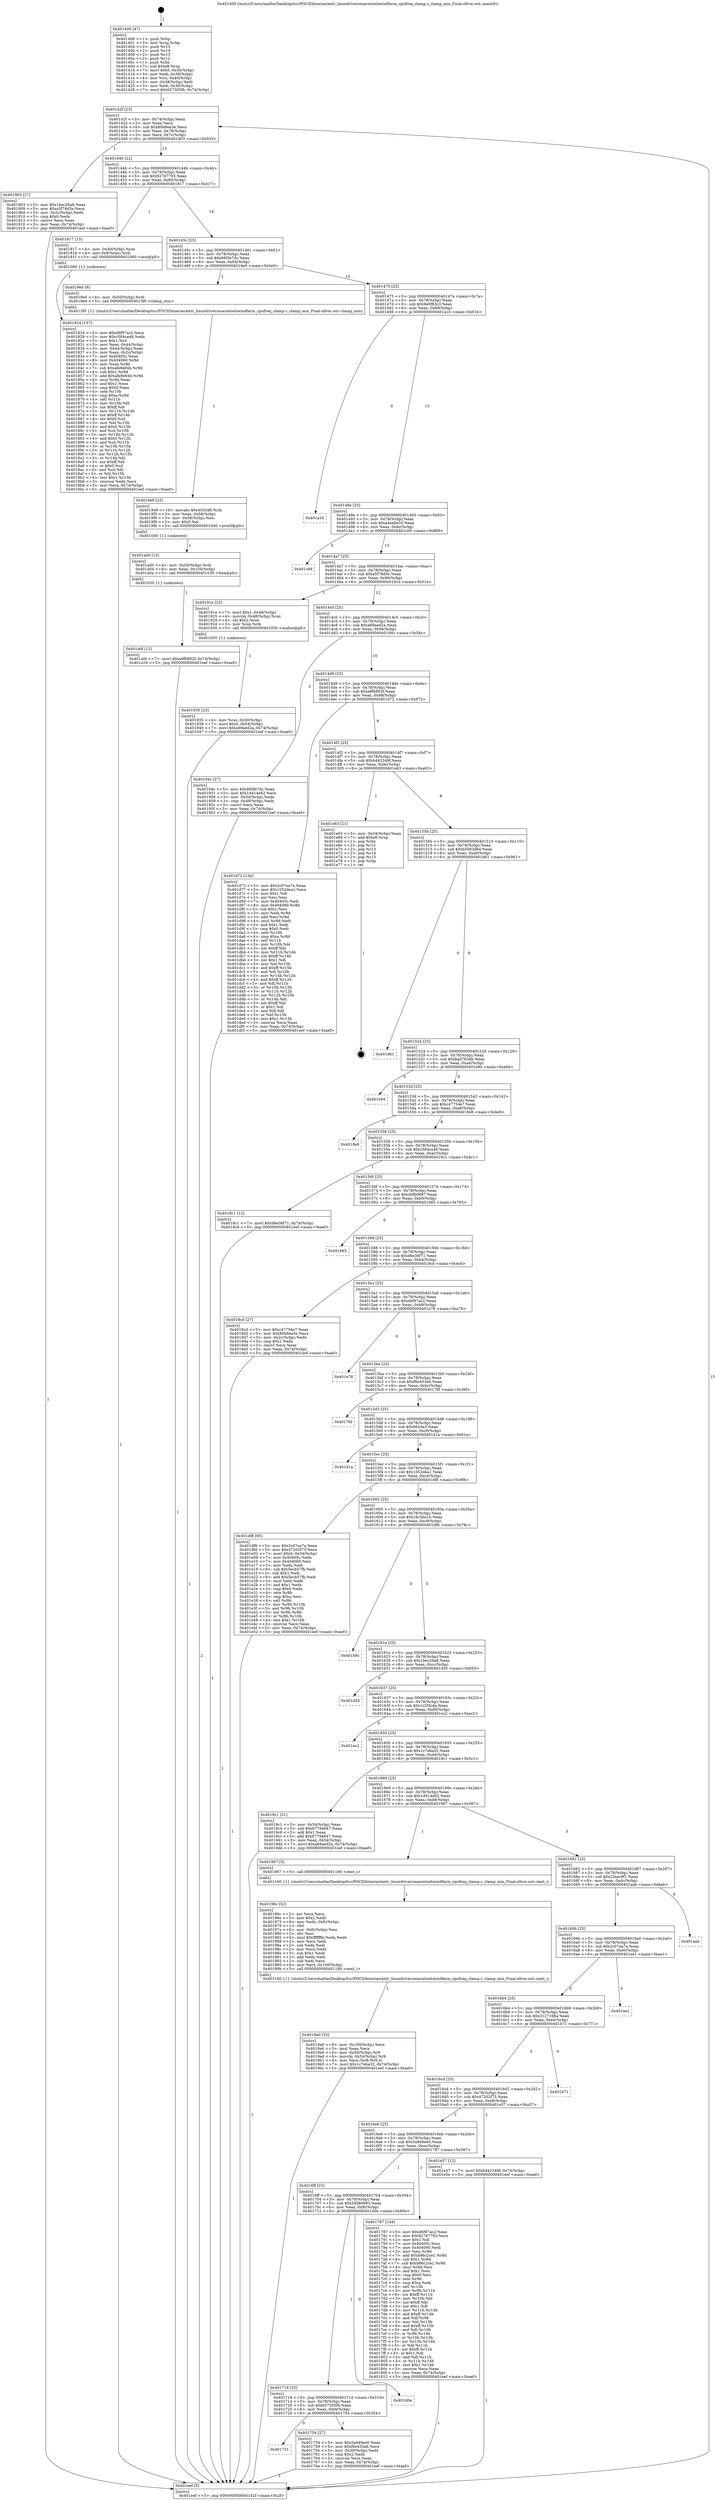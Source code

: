 digraph "0x401400" {
  label = "0x401400 (/mnt/c/Users/mathe/Desktop/tcc/POCII/binaries/extr_linuxdriversmacintoshwindfarm_cpufreq_clamp.c_clamp_min_Final-ollvm.out::main(0))"
  labelloc = "t"
  node[shape=record]

  Entry [label="",width=0.3,height=0.3,shape=circle,fillcolor=black,style=filled]
  "0x40142f" [label="{
     0x40142f [23]\l
     | [instrs]\l
     &nbsp;&nbsp;0x40142f \<+3\>: mov -0x74(%rbp),%eax\l
     &nbsp;&nbsp;0x401432 \<+2\>: mov %eax,%ecx\l
     &nbsp;&nbsp;0x401434 \<+6\>: sub $0x80b8ea3e,%ecx\l
     &nbsp;&nbsp;0x40143a \<+3\>: mov %eax,-0x78(%rbp)\l
     &nbsp;&nbsp;0x40143d \<+3\>: mov %ecx,-0x7c(%rbp)\l
     &nbsp;&nbsp;0x401440 \<+6\>: je 0000000000401903 \<main+0x503\>\l
  }"]
  "0x401903" [label="{
     0x401903 [27]\l
     | [instrs]\l
     &nbsp;&nbsp;0x401903 \<+5\>: mov $0x1bec26a8,%eax\l
     &nbsp;&nbsp;0x401908 \<+5\>: mov $0xa5f78d5e,%ecx\l
     &nbsp;&nbsp;0x40190d \<+3\>: mov -0x2c(%rbp),%edx\l
     &nbsp;&nbsp;0x401910 \<+3\>: cmp $0x0,%edx\l
     &nbsp;&nbsp;0x401913 \<+3\>: cmove %ecx,%eax\l
     &nbsp;&nbsp;0x401916 \<+3\>: mov %eax,-0x74(%rbp)\l
     &nbsp;&nbsp;0x401919 \<+5\>: jmp 0000000000401eef \<main+0xaef\>\l
  }"]
  "0x401446" [label="{
     0x401446 [22]\l
     | [instrs]\l
     &nbsp;&nbsp;0x401446 \<+5\>: jmp 000000000040144b \<main+0x4b\>\l
     &nbsp;&nbsp;0x40144b \<+3\>: mov -0x78(%rbp),%eax\l
     &nbsp;&nbsp;0x40144e \<+5\>: sub $0x92767793,%eax\l
     &nbsp;&nbsp;0x401453 \<+3\>: mov %eax,-0x80(%rbp)\l
     &nbsp;&nbsp;0x401456 \<+6\>: je 0000000000401817 \<main+0x417\>\l
  }"]
  Exit [label="",width=0.3,height=0.3,shape=circle,fillcolor=black,style=filled,peripheries=2]
  "0x401817" [label="{
     0x401817 [13]\l
     | [instrs]\l
     &nbsp;&nbsp;0x401817 \<+4\>: mov -0x40(%rbp),%rax\l
     &nbsp;&nbsp;0x40181b \<+4\>: mov 0x8(%rax),%rdi\l
     &nbsp;&nbsp;0x40181f \<+5\>: call 0000000000401060 \<atoi@plt\>\l
     | [calls]\l
     &nbsp;&nbsp;0x401060 \{1\} (unknown)\l
  }"]
  "0x40145c" [label="{
     0x40145c [25]\l
     | [instrs]\l
     &nbsp;&nbsp;0x40145c \<+5\>: jmp 0000000000401461 \<main+0x61\>\l
     &nbsp;&nbsp;0x401461 \<+3\>: mov -0x78(%rbp),%eax\l
     &nbsp;&nbsp;0x401464 \<+5\>: sub $0x985fe7dc,%eax\l
     &nbsp;&nbsp;0x401469 \<+6\>: mov %eax,-0x84(%rbp)\l
     &nbsp;&nbsp;0x40146f \<+6\>: je 00000000004019e0 \<main+0x5e0\>\l
  }"]
  "0x401a0f" [label="{
     0x401a0f [12]\l
     | [instrs]\l
     &nbsp;&nbsp;0x401a0f \<+7\>: movl $0xa9fb892f,-0x74(%rbp)\l
     &nbsp;&nbsp;0x401a16 \<+5\>: jmp 0000000000401eef \<main+0xaef\>\l
  }"]
  "0x4019e0" [label="{
     0x4019e0 [9]\l
     | [instrs]\l
     &nbsp;&nbsp;0x4019e0 \<+4\>: mov -0x50(%rbp),%rdi\l
     &nbsp;&nbsp;0x4019e4 \<+5\>: call 00000000004013f0 \<clamp_min\>\l
     | [calls]\l
     &nbsp;&nbsp;0x4013f0 \{1\} (/mnt/c/Users/mathe/Desktop/tcc/POCII/binaries/extr_linuxdriversmacintoshwindfarm_cpufreq_clamp.c_clamp_min_Final-ollvm.out::clamp_min)\l
  }"]
  "0x401475" [label="{
     0x401475 [25]\l
     | [instrs]\l
     &nbsp;&nbsp;0x401475 \<+5\>: jmp 000000000040147a \<main+0x7a\>\l
     &nbsp;&nbsp;0x40147a \<+3\>: mov -0x78(%rbp),%eax\l
     &nbsp;&nbsp;0x40147d \<+5\>: sub $0x9e0f83c3,%eax\l
     &nbsp;&nbsp;0x401482 \<+6\>: mov %eax,-0x88(%rbp)\l
     &nbsp;&nbsp;0x401488 \<+6\>: je 0000000000401a1b \<main+0x61b\>\l
  }"]
  "0x401a00" [label="{
     0x401a00 [15]\l
     | [instrs]\l
     &nbsp;&nbsp;0x401a00 \<+4\>: mov -0x50(%rbp),%rdi\l
     &nbsp;&nbsp;0x401a04 \<+6\>: mov %eax,-0x104(%rbp)\l
     &nbsp;&nbsp;0x401a0a \<+5\>: call 0000000000401030 \<free@plt\>\l
     | [calls]\l
     &nbsp;&nbsp;0x401030 \{1\} (unknown)\l
  }"]
  "0x401a1b" [label="{
     0x401a1b\l
  }", style=dashed]
  "0x40148e" [label="{
     0x40148e [25]\l
     | [instrs]\l
     &nbsp;&nbsp;0x40148e \<+5\>: jmp 0000000000401493 \<main+0x93\>\l
     &nbsp;&nbsp;0x401493 \<+3\>: mov -0x78(%rbp),%eax\l
     &nbsp;&nbsp;0x401496 \<+5\>: sub $0xa4eebe33,%eax\l
     &nbsp;&nbsp;0x40149b \<+6\>: mov %eax,-0x8c(%rbp)\l
     &nbsp;&nbsp;0x4014a1 \<+6\>: je 0000000000401c69 \<main+0x869\>\l
  }"]
  "0x4019e9" [label="{
     0x4019e9 [23]\l
     | [instrs]\l
     &nbsp;&nbsp;0x4019e9 \<+10\>: movabs $0x4020d6,%rdi\l
     &nbsp;&nbsp;0x4019f3 \<+3\>: mov %eax,-0x58(%rbp)\l
     &nbsp;&nbsp;0x4019f6 \<+3\>: mov -0x58(%rbp),%esi\l
     &nbsp;&nbsp;0x4019f9 \<+2\>: mov $0x0,%al\l
     &nbsp;&nbsp;0x4019fb \<+5\>: call 0000000000401040 \<printf@plt\>\l
     | [calls]\l
     &nbsp;&nbsp;0x401040 \{1\} (unknown)\l
  }"]
  "0x401c69" [label="{
     0x401c69\l
  }", style=dashed]
  "0x4014a7" [label="{
     0x4014a7 [25]\l
     | [instrs]\l
     &nbsp;&nbsp;0x4014a7 \<+5\>: jmp 00000000004014ac \<main+0xac\>\l
     &nbsp;&nbsp;0x4014ac \<+3\>: mov -0x78(%rbp),%eax\l
     &nbsp;&nbsp;0x4014af \<+5\>: sub $0xa5f78d5e,%eax\l
     &nbsp;&nbsp;0x4014b4 \<+6\>: mov %eax,-0x90(%rbp)\l
     &nbsp;&nbsp;0x4014ba \<+6\>: je 000000000040191e \<main+0x51e\>\l
  }"]
  "0x4019a0" [label="{
     0x4019a0 [33]\l
     | [instrs]\l
     &nbsp;&nbsp;0x4019a0 \<+6\>: mov -0x100(%rbp),%ecx\l
     &nbsp;&nbsp;0x4019a6 \<+3\>: imul %eax,%ecx\l
     &nbsp;&nbsp;0x4019a9 \<+4\>: mov -0x50(%rbp),%r8\l
     &nbsp;&nbsp;0x4019ad \<+4\>: movslq -0x54(%rbp),%r9\l
     &nbsp;&nbsp;0x4019b1 \<+4\>: mov %ecx,(%r8,%r9,4)\l
     &nbsp;&nbsp;0x4019b5 \<+7\>: movl $0x1c7eba32,-0x74(%rbp)\l
     &nbsp;&nbsp;0x4019bc \<+5\>: jmp 0000000000401eef \<main+0xaef\>\l
  }"]
  "0x40191e" [label="{
     0x40191e [23]\l
     | [instrs]\l
     &nbsp;&nbsp;0x40191e \<+7\>: movl $0x1,-0x48(%rbp)\l
     &nbsp;&nbsp;0x401925 \<+4\>: movslq -0x48(%rbp),%rax\l
     &nbsp;&nbsp;0x401929 \<+4\>: shl $0x2,%rax\l
     &nbsp;&nbsp;0x40192d \<+3\>: mov %rax,%rdi\l
     &nbsp;&nbsp;0x401930 \<+5\>: call 0000000000401050 \<malloc@plt\>\l
     | [calls]\l
     &nbsp;&nbsp;0x401050 \{1\} (unknown)\l
  }"]
  "0x4014c0" [label="{
     0x4014c0 [25]\l
     | [instrs]\l
     &nbsp;&nbsp;0x4014c0 \<+5\>: jmp 00000000004014c5 \<main+0xc5\>\l
     &nbsp;&nbsp;0x4014c5 \<+3\>: mov -0x78(%rbp),%eax\l
     &nbsp;&nbsp;0x4014c8 \<+5\>: sub $0xa69aed2a,%eax\l
     &nbsp;&nbsp;0x4014cd \<+6\>: mov %eax,-0x94(%rbp)\l
     &nbsp;&nbsp;0x4014d3 \<+6\>: je 000000000040194c \<main+0x54c\>\l
  }"]
  "0x40196c" [label="{
     0x40196c [52]\l
     | [instrs]\l
     &nbsp;&nbsp;0x40196c \<+2\>: xor %ecx,%ecx\l
     &nbsp;&nbsp;0x40196e \<+5\>: mov $0x2,%edx\l
     &nbsp;&nbsp;0x401973 \<+6\>: mov %edx,-0xfc(%rbp)\l
     &nbsp;&nbsp;0x401979 \<+1\>: cltd\l
     &nbsp;&nbsp;0x40197a \<+6\>: mov -0xfc(%rbp),%esi\l
     &nbsp;&nbsp;0x401980 \<+2\>: idiv %esi\l
     &nbsp;&nbsp;0x401982 \<+6\>: imul $0xfffffffe,%edx,%edx\l
     &nbsp;&nbsp;0x401988 \<+2\>: mov %ecx,%edi\l
     &nbsp;&nbsp;0x40198a \<+2\>: sub %edx,%edi\l
     &nbsp;&nbsp;0x40198c \<+2\>: mov %ecx,%edx\l
     &nbsp;&nbsp;0x40198e \<+3\>: sub $0x1,%edx\l
     &nbsp;&nbsp;0x401991 \<+2\>: add %edx,%edi\l
     &nbsp;&nbsp;0x401993 \<+2\>: sub %edi,%ecx\l
     &nbsp;&nbsp;0x401995 \<+6\>: mov %ecx,-0x100(%rbp)\l
     &nbsp;&nbsp;0x40199b \<+5\>: call 0000000000401160 \<next_i\>\l
     | [calls]\l
     &nbsp;&nbsp;0x401160 \{1\} (/mnt/c/Users/mathe/Desktop/tcc/POCII/binaries/extr_linuxdriversmacintoshwindfarm_cpufreq_clamp.c_clamp_min_Final-ollvm.out::next_i)\l
  }"]
  "0x40194c" [label="{
     0x40194c [27]\l
     | [instrs]\l
     &nbsp;&nbsp;0x40194c \<+5\>: mov $0x985fe7dc,%eax\l
     &nbsp;&nbsp;0x401951 \<+5\>: mov $0x1d414e62,%ecx\l
     &nbsp;&nbsp;0x401956 \<+3\>: mov -0x54(%rbp),%edx\l
     &nbsp;&nbsp;0x401959 \<+3\>: cmp -0x48(%rbp),%edx\l
     &nbsp;&nbsp;0x40195c \<+3\>: cmovl %ecx,%eax\l
     &nbsp;&nbsp;0x40195f \<+3\>: mov %eax,-0x74(%rbp)\l
     &nbsp;&nbsp;0x401962 \<+5\>: jmp 0000000000401eef \<main+0xaef\>\l
  }"]
  "0x4014d9" [label="{
     0x4014d9 [25]\l
     | [instrs]\l
     &nbsp;&nbsp;0x4014d9 \<+5\>: jmp 00000000004014de \<main+0xde\>\l
     &nbsp;&nbsp;0x4014de \<+3\>: mov -0x78(%rbp),%eax\l
     &nbsp;&nbsp;0x4014e1 \<+5\>: sub $0xa9fb892f,%eax\l
     &nbsp;&nbsp;0x4014e6 \<+6\>: mov %eax,-0x98(%rbp)\l
     &nbsp;&nbsp;0x4014ec \<+6\>: je 0000000000401d72 \<main+0x972\>\l
  }"]
  "0x401935" [label="{
     0x401935 [23]\l
     | [instrs]\l
     &nbsp;&nbsp;0x401935 \<+4\>: mov %rax,-0x50(%rbp)\l
     &nbsp;&nbsp;0x401939 \<+7\>: movl $0x0,-0x54(%rbp)\l
     &nbsp;&nbsp;0x401940 \<+7\>: movl $0xa69aed2a,-0x74(%rbp)\l
     &nbsp;&nbsp;0x401947 \<+5\>: jmp 0000000000401eef \<main+0xaef\>\l
  }"]
  "0x401d72" [label="{
     0x401d72 [134]\l
     | [instrs]\l
     &nbsp;&nbsp;0x401d72 \<+5\>: mov $0x2c07ea7e,%eax\l
     &nbsp;&nbsp;0x401d77 \<+5\>: mov $0x1052dea1,%ecx\l
     &nbsp;&nbsp;0x401d7c \<+2\>: mov $0x1,%dl\l
     &nbsp;&nbsp;0x401d7e \<+2\>: xor %esi,%esi\l
     &nbsp;&nbsp;0x401d80 \<+7\>: mov 0x40405c,%edi\l
     &nbsp;&nbsp;0x401d87 \<+8\>: mov 0x404060,%r8d\l
     &nbsp;&nbsp;0x401d8f \<+3\>: sub $0x1,%esi\l
     &nbsp;&nbsp;0x401d92 \<+3\>: mov %edi,%r9d\l
     &nbsp;&nbsp;0x401d95 \<+3\>: add %esi,%r9d\l
     &nbsp;&nbsp;0x401d98 \<+4\>: imul %r9d,%edi\l
     &nbsp;&nbsp;0x401d9c \<+3\>: and $0x1,%edi\l
     &nbsp;&nbsp;0x401d9f \<+3\>: cmp $0x0,%edi\l
     &nbsp;&nbsp;0x401da2 \<+4\>: sete %r10b\l
     &nbsp;&nbsp;0x401da6 \<+4\>: cmp $0xa,%r8d\l
     &nbsp;&nbsp;0x401daa \<+4\>: setl %r11b\l
     &nbsp;&nbsp;0x401dae \<+3\>: mov %r10b,%bl\l
     &nbsp;&nbsp;0x401db1 \<+3\>: xor $0xff,%bl\l
     &nbsp;&nbsp;0x401db4 \<+3\>: mov %r11b,%r14b\l
     &nbsp;&nbsp;0x401db7 \<+4\>: xor $0xff,%r14b\l
     &nbsp;&nbsp;0x401dbb \<+3\>: xor $0x1,%dl\l
     &nbsp;&nbsp;0x401dbe \<+3\>: mov %bl,%r15b\l
     &nbsp;&nbsp;0x401dc1 \<+4\>: and $0xff,%r15b\l
     &nbsp;&nbsp;0x401dc5 \<+3\>: and %dl,%r10b\l
     &nbsp;&nbsp;0x401dc8 \<+3\>: mov %r14b,%r12b\l
     &nbsp;&nbsp;0x401dcb \<+4\>: and $0xff,%r12b\l
     &nbsp;&nbsp;0x401dcf \<+3\>: and %dl,%r11b\l
     &nbsp;&nbsp;0x401dd2 \<+3\>: or %r10b,%r15b\l
     &nbsp;&nbsp;0x401dd5 \<+3\>: or %r11b,%r12b\l
     &nbsp;&nbsp;0x401dd8 \<+3\>: xor %r12b,%r15b\l
     &nbsp;&nbsp;0x401ddb \<+3\>: or %r14b,%bl\l
     &nbsp;&nbsp;0x401dde \<+3\>: xor $0xff,%bl\l
     &nbsp;&nbsp;0x401de1 \<+3\>: or $0x1,%dl\l
     &nbsp;&nbsp;0x401de4 \<+2\>: and %dl,%bl\l
     &nbsp;&nbsp;0x401de6 \<+3\>: or %bl,%r15b\l
     &nbsp;&nbsp;0x401de9 \<+4\>: test $0x1,%r15b\l
     &nbsp;&nbsp;0x401ded \<+3\>: cmovne %ecx,%eax\l
     &nbsp;&nbsp;0x401df0 \<+3\>: mov %eax,-0x74(%rbp)\l
     &nbsp;&nbsp;0x401df3 \<+5\>: jmp 0000000000401eef \<main+0xaef\>\l
  }"]
  "0x4014f2" [label="{
     0x4014f2 [25]\l
     | [instrs]\l
     &nbsp;&nbsp;0x4014f2 \<+5\>: jmp 00000000004014f7 \<main+0xf7\>\l
     &nbsp;&nbsp;0x4014f7 \<+3\>: mov -0x78(%rbp),%eax\l
     &nbsp;&nbsp;0x4014fa \<+5\>: sub $0xb442349f,%eax\l
     &nbsp;&nbsp;0x4014ff \<+6\>: mov %eax,-0x9c(%rbp)\l
     &nbsp;&nbsp;0x401505 \<+6\>: je 0000000000401e63 \<main+0xa63\>\l
  }"]
  "0x401824" [label="{
     0x401824 [157]\l
     | [instrs]\l
     &nbsp;&nbsp;0x401824 \<+5\>: mov $0xd6f97ac2,%ecx\l
     &nbsp;&nbsp;0x401829 \<+5\>: mov $0xc584ca46,%edx\l
     &nbsp;&nbsp;0x40182e \<+3\>: mov $0x1,%sil\l
     &nbsp;&nbsp;0x401831 \<+3\>: mov %eax,-0x44(%rbp)\l
     &nbsp;&nbsp;0x401834 \<+3\>: mov -0x44(%rbp),%eax\l
     &nbsp;&nbsp;0x401837 \<+3\>: mov %eax,-0x2c(%rbp)\l
     &nbsp;&nbsp;0x40183a \<+7\>: mov 0x40405c,%eax\l
     &nbsp;&nbsp;0x401841 \<+8\>: mov 0x404060,%r8d\l
     &nbsp;&nbsp;0x401849 \<+3\>: mov %eax,%r9d\l
     &nbsp;&nbsp;0x40184c \<+7\>: sub $0xafe9e64b,%r9d\l
     &nbsp;&nbsp;0x401853 \<+4\>: sub $0x1,%r9d\l
     &nbsp;&nbsp;0x401857 \<+7\>: add $0xafe9e64b,%r9d\l
     &nbsp;&nbsp;0x40185e \<+4\>: imul %r9d,%eax\l
     &nbsp;&nbsp;0x401862 \<+3\>: and $0x1,%eax\l
     &nbsp;&nbsp;0x401865 \<+3\>: cmp $0x0,%eax\l
     &nbsp;&nbsp;0x401868 \<+4\>: sete %r10b\l
     &nbsp;&nbsp;0x40186c \<+4\>: cmp $0xa,%r8d\l
     &nbsp;&nbsp;0x401870 \<+4\>: setl %r11b\l
     &nbsp;&nbsp;0x401874 \<+3\>: mov %r10b,%bl\l
     &nbsp;&nbsp;0x401877 \<+3\>: xor $0xff,%bl\l
     &nbsp;&nbsp;0x40187a \<+3\>: mov %r11b,%r14b\l
     &nbsp;&nbsp;0x40187d \<+4\>: xor $0xff,%r14b\l
     &nbsp;&nbsp;0x401881 \<+4\>: xor $0x0,%sil\l
     &nbsp;&nbsp;0x401885 \<+3\>: mov %bl,%r15b\l
     &nbsp;&nbsp;0x401888 \<+4\>: and $0x0,%r15b\l
     &nbsp;&nbsp;0x40188c \<+3\>: and %sil,%r10b\l
     &nbsp;&nbsp;0x40188f \<+3\>: mov %r14b,%r12b\l
     &nbsp;&nbsp;0x401892 \<+4\>: and $0x0,%r12b\l
     &nbsp;&nbsp;0x401896 \<+3\>: and %sil,%r11b\l
     &nbsp;&nbsp;0x401899 \<+3\>: or %r10b,%r15b\l
     &nbsp;&nbsp;0x40189c \<+3\>: or %r11b,%r12b\l
     &nbsp;&nbsp;0x40189f \<+3\>: xor %r12b,%r15b\l
     &nbsp;&nbsp;0x4018a2 \<+3\>: or %r14b,%bl\l
     &nbsp;&nbsp;0x4018a5 \<+3\>: xor $0xff,%bl\l
     &nbsp;&nbsp;0x4018a8 \<+4\>: or $0x0,%sil\l
     &nbsp;&nbsp;0x4018ac \<+3\>: and %sil,%bl\l
     &nbsp;&nbsp;0x4018af \<+3\>: or %bl,%r15b\l
     &nbsp;&nbsp;0x4018b2 \<+4\>: test $0x1,%r15b\l
     &nbsp;&nbsp;0x4018b6 \<+3\>: cmovne %edx,%ecx\l
     &nbsp;&nbsp;0x4018b9 \<+3\>: mov %ecx,-0x74(%rbp)\l
     &nbsp;&nbsp;0x4018bc \<+5\>: jmp 0000000000401eef \<main+0xaef\>\l
  }"]
  "0x401e63" [label="{
     0x401e63 [21]\l
     | [instrs]\l
     &nbsp;&nbsp;0x401e63 \<+3\>: mov -0x34(%rbp),%eax\l
     &nbsp;&nbsp;0x401e66 \<+7\>: add $0xe8,%rsp\l
     &nbsp;&nbsp;0x401e6d \<+1\>: pop %rbx\l
     &nbsp;&nbsp;0x401e6e \<+2\>: pop %r12\l
     &nbsp;&nbsp;0x401e70 \<+2\>: pop %r13\l
     &nbsp;&nbsp;0x401e72 \<+2\>: pop %r14\l
     &nbsp;&nbsp;0x401e74 \<+2\>: pop %r15\l
     &nbsp;&nbsp;0x401e76 \<+1\>: pop %rbp\l
     &nbsp;&nbsp;0x401e77 \<+1\>: ret\l
  }"]
  "0x40150b" [label="{
     0x40150b [25]\l
     | [instrs]\l
     &nbsp;&nbsp;0x40150b \<+5\>: jmp 0000000000401510 \<main+0x110\>\l
     &nbsp;&nbsp;0x401510 \<+3\>: mov -0x78(%rbp),%eax\l
     &nbsp;&nbsp;0x401513 \<+5\>: sub $0xb5083d84,%eax\l
     &nbsp;&nbsp;0x401518 \<+6\>: mov %eax,-0xa0(%rbp)\l
     &nbsp;&nbsp;0x40151e \<+6\>: je 0000000000401d61 \<main+0x961\>\l
  }"]
  "0x401400" [label="{
     0x401400 [47]\l
     | [instrs]\l
     &nbsp;&nbsp;0x401400 \<+1\>: push %rbp\l
     &nbsp;&nbsp;0x401401 \<+3\>: mov %rsp,%rbp\l
     &nbsp;&nbsp;0x401404 \<+2\>: push %r15\l
     &nbsp;&nbsp;0x401406 \<+2\>: push %r14\l
     &nbsp;&nbsp;0x401408 \<+2\>: push %r13\l
     &nbsp;&nbsp;0x40140a \<+2\>: push %r12\l
     &nbsp;&nbsp;0x40140c \<+1\>: push %rbx\l
     &nbsp;&nbsp;0x40140d \<+7\>: sub $0xe8,%rsp\l
     &nbsp;&nbsp;0x401414 \<+7\>: movl $0x0,-0x34(%rbp)\l
     &nbsp;&nbsp;0x40141b \<+3\>: mov %edi,-0x38(%rbp)\l
     &nbsp;&nbsp;0x40141e \<+4\>: mov %rsi,-0x40(%rbp)\l
     &nbsp;&nbsp;0x401422 \<+3\>: mov -0x38(%rbp),%edi\l
     &nbsp;&nbsp;0x401425 \<+3\>: mov %edi,-0x30(%rbp)\l
     &nbsp;&nbsp;0x401428 \<+7\>: movl $0x657305fb,-0x74(%rbp)\l
  }"]
  "0x401d61" [label="{
     0x401d61\l
  }", style=dashed]
  "0x401524" [label="{
     0x401524 [25]\l
     | [instrs]\l
     &nbsp;&nbsp;0x401524 \<+5\>: jmp 0000000000401529 \<main+0x129\>\l
     &nbsp;&nbsp;0x401529 \<+3\>: mov -0x78(%rbp),%eax\l
     &nbsp;&nbsp;0x40152c \<+5\>: sub $0xbad763db,%eax\l
     &nbsp;&nbsp;0x401531 \<+6\>: mov %eax,-0xa4(%rbp)\l
     &nbsp;&nbsp;0x401537 \<+6\>: je 0000000000401e94 \<main+0xa94\>\l
  }"]
  "0x401eef" [label="{
     0x401eef [5]\l
     | [instrs]\l
     &nbsp;&nbsp;0x401eef \<+5\>: jmp 000000000040142f \<main+0x2f\>\l
  }"]
  "0x401e94" [label="{
     0x401e94\l
  }", style=dashed]
  "0x40153d" [label="{
     0x40153d [25]\l
     | [instrs]\l
     &nbsp;&nbsp;0x40153d \<+5\>: jmp 0000000000401542 \<main+0x142\>\l
     &nbsp;&nbsp;0x401542 \<+3\>: mov -0x78(%rbp),%eax\l
     &nbsp;&nbsp;0x401545 \<+5\>: sub $0xc47754e7,%eax\l
     &nbsp;&nbsp;0x40154a \<+6\>: mov %eax,-0xa8(%rbp)\l
     &nbsp;&nbsp;0x401550 \<+6\>: je 00000000004018e8 \<main+0x4e8\>\l
  }"]
  "0x401731" [label="{
     0x401731\l
  }", style=dashed]
  "0x4018e8" [label="{
     0x4018e8\l
  }", style=dashed]
  "0x401556" [label="{
     0x401556 [25]\l
     | [instrs]\l
     &nbsp;&nbsp;0x401556 \<+5\>: jmp 000000000040155b \<main+0x15b\>\l
     &nbsp;&nbsp;0x40155b \<+3\>: mov -0x78(%rbp),%eax\l
     &nbsp;&nbsp;0x40155e \<+5\>: sub $0xc584ca46,%eax\l
     &nbsp;&nbsp;0x401563 \<+6\>: mov %eax,-0xac(%rbp)\l
     &nbsp;&nbsp;0x401569 \<+6\>: je 00000000004018c1 \<main+0x4c1\>\l
  }"]
  "0x401754" [label="{
     0x401754 [27]\l
     | [instrs]\l
     &nbsp;&nbsp;0x401754 \<+5\>: mov $0x5a849ee0,%eax\l
     &nbsp;&nbsp;0x401759 \<+5\>: mov $0xf6e453a6,%ecx\l
     &nbsp;&nbsp;0x40175e \<+3\>: mov -0x30(%rbp),%edx\l
     &nbsp;&nbsp;0x401761 \<+3\>: cmp $0x2,%edx\l
     &nbsp;&nbsp;0x401764 \<+3\>: cmovne %ecx,%eax\l
     &nbsp;&nbsp;0x401767 \<+3\>: mov %eax,-0x74(%rbp)\l
     &nbsp;&nbsp;0x40176a \<+5\>: jmp 0000000000401eef \<main+0xaef\>\l
  }"]
  "0x4018c1" [label="{
     0x4018c1 [12]\l
     | [instrs]\l
     &nbsp;&nbsp;0x4018c1 \<+7\>: movl $0xd6e36f71,-0x74(%rbp)\l
     &nbsp;&nbsp;0x4018c8 \<+5\>: jmp 0000000000401eef \<main+0xaef\>\l
  }"]
  "0x40156f" [label="{
     0x40156f [25]\l
     | [instrs]\l
     &nbsp;&nbsp;0x40156f \<+5\>: jmp 0000000000401574 \<main+0x174\>\l
     &nbsp;&nbsp;0x401574 \<+3\>: mov -0x78(%rbp),%eax\l
     &nbsp;&nbsp;0x401577 \<+5\>: sub $0xd0fb0687,%eax\l
     &nbsp;&nbsp;0x40157c \<+6\>: mov %eax,-0xb0(%rbp)\l
     &nbsp;&nbsp;0x401582 \<+6\>: je 0000000000401b65 \<main+0x765\>\l
  }"]
  "0x401718" [label="{
     0x401718 [25]\l
     | [instrs]\l
     &nbsp;&nbsp;0x401718 \<+5\>: jmp 000000000040171d \<main+0x31d\>\l
     &nbsp;&nbsp;0x40171d \<+3\>: mov -0x78(%rbp),%eax\l
     &nbsp;&nbsp;0x401720 \<+5\>: sub $0x657305fb,%eax\l
     &nbsp;&nbsp;0x401725 \<+6\>: mov %eax,-0xf4(%rbp)\l
     &nbsp;&nbsp;0x40172b \<+6\>: je 0000000000401754 \<main+0x354\>\l
  }"]
  "0x401b65" [label="{
     0x401b65\l
  }", style=dashed]
  "0x401588" [label="{
     0x401588 [25]\l
     | [instrs]\l
     &nbsp;&nbsp;0x401588 \<+5\>: jmp 000000000040158d \<main+0x18d\>\l
     &nbsp;&nbsp;0x40158d \<+3\>: mov -0x78(%rbp),%eax\l
     &nbsp;&nbsp;0x401590 \<+5\>: sub $0xd6e36f71,%eax\l
     &nbsp;&nbsp;0x401595 \<+6\>: mov %eax,-0xb4(%rbp)\l
     &nbsp;&nbsp;0x40159b \<+6\>: je 00000000004018cd \<main+0x4cd\>\l
  }"]
  "0x401d0e" [label="{
     0x401d0e\l
  }", style=dashed]
  "0x4018cd" [label="{
     0x4018cd [27]\l
     | [instrs]\l
     &nbsp;&nbsp;0x4018cd \<+5\>: mov $0xc47754e7,%eax\l
     &nbsp;&nbsp;0x4018d2 \<+5\>: mov $0x80b8ea3e,%ecx\l
     &nbsp;&nbsp;0x4018d7 \<+3\>: mov -0x2c(%rbp),%edx\l
     &nbsp;&nbsp;0x4018da \<+3\>: cmp $0x1,%edx\l
     &nbsp;&nbsp;0x4018dd \<+3\>: cmovl %ecx,%eax\l
     &nbsp;&nbsp;0x4018e0 \<+3\>: mov %eax,-0x74(%rbp)\l
     &nbsp;&nbsp;0x4018e3 \<+5\>: jmp 0000000000401eef \<main+0xaef\>\l
  }"]
  "0x4015a1" [label="{
     0x4015a1 [25]\l
     | [instrs]\l
     &nbsp;&nbsp;0x4015a1 \<+5\>: jmp 00000000004015a6 \<main+0x1a6\>\l
     &nbsp;&nbsp;0x4015a6 \<+3\>: mov -0x78(%rbp),%eax\l
     &nbsp;&nbsp;0x4015a9 \<+5\>: sub $0xd6f97ac2,%eax\l
     &nbsp;&nbsp;0x4015ae \<+6\>: mov %eax,-0xb8(%rbp)\l
     &nbsp;&nbsp;0x4015b4 \<+6\>: je 0000000000401e78 \<main+0xa78\>\l
  }"]
  "0x4016ff" [label="{
     0x4016ff [25]\l
     | [instrs]\l
     &nbsp;&nbsp;0x4016ff \<+5\>: jmp 0000000000401704 \<main+0x304\>\l
     &nbsp;&nbsp;0x401704 \<+3\>: mov -0x78(%rbp),%eax\l
     &nbsp;&nbsp;0x401707 \<+5\>: sub $0x5d080683,%eax\l
     &nbsp;&nbsp;0x40170c \<+6\>: mov %eax,-0xf0(%rbp)\l
     &nbsp;&nbsp;0x401712 \<+6\>: je 0000000000401d0e \<main+0x90e\>\l
  }"]
  "0x401e78" [label="{
     0x401e78\l
  }", style=dashed]
  "0x4015ba" [label="{
     0x4015ba [25]\l
     | [instrs]\l
     &nbsp;&nbsp;0x4015ba \<+5\>: jmp 00000000004015bf \<main+0x1bf\>\l
     &nbsp;&nbsp;0x4015bf \<+3\>: mov -0x78(%rbp),%eax\l
     &nbsp;&nbsp;0x4015c2 \<+5\>: sub $0xf6e453a6,%eax\l
     &nbsp;&nbsp;0x4015c7 \<+6\>: mov %eax,-0xbc(%rbp)\l
     &nbsp;&nbsp;0x4015cd \<+6\>: je 000000000040176f \<main+0x36f\>\l
  }"]
  "0x401787" [label="{
     0x401787 [144]\l
     | [instrs]\l
     &nbsp;&nbsp;0x401787 \<+5\>: mov $0xd6f97ac2,%eax\l
     &nbsp;&nbsp;0x40178c \<+5\>: mov $0x92767793,%ecx\l
     &nbsp;&nbsp;0x401791 \<+2\>: mov $0x1,%dl\l
     &nbsp;&nbsp;0x401793 \<+7\>: mov 0x40405c,%esi\l
     &nbsp;&nbsp;0x40179a \<+7\>: mov 0x404060,%edi\l
     &nbsp;&nbsp;0x4017a1 \<+3\>: mov %esi,%r8d\l
     &nbsp;&nbsp;0x4017a4 \<+7\>: add $0xb86c2ce1,%r8d\l
     &nbsp;&nbsp;0x4017ab \<+4\>: sub $0x1,%r8d\l
     &nbsp;&nbsp;0x4017af \<+7\>: sub $0xb86c2ce1,%r8d\l
     &nbsp;&nbsp;0x4017b6 \<+4\>: imul %r8d,%esi\l
     &nbsp;&nbsp;0x4017ba \<+3\>: and $0x1,%esi\l
     &nbsp;&nbsp;0x4017bd \<+3\>: cmp $0x0,%esi\l
     &nbsp;&nbsp;0x4017c0 \<+4\>: sete %r9b\l
     &nbsp;&nbsp;0x4017c4 \<+3\>: cmp $0xa,%edi\l
     &nbsp;&nbsp;0x4017c7 \<+4\>: setl %r10b\l
     &nbsp;&nbsp;0x4017cb \<+3\>: mov %r9b,%r11b\l
     &nbsp;&nbsp;0x4017ce \<+4\>: xor $0xff,%r11b\l
     &nbsp;&nbsp;0x4017d2 \<+3\>: mov %r10b,%bl\l
     &nbsp;&nbsp;0x4017d5 \<+3\>: xor $0xff,%bl\l
     &nbsp;&nbsp;0x4017d8 \<+3\>: xor $0x1,%dl\l
     &nbsp;&nbsp;0x4017db \<+3\>: mov %r11b,%r14b\l
     &nbsp;&nbsp;0x4017de \<+4\>: and $0xff,%r14b\l
     &nbsp;&nbsp;0x4017e2 \<+3\>: and %dl,%r9b\l
     &nbsp;&nbsp;0x4017e5 \<+3\>: mov %bl,%r15b\l
     &nbsp;&nbsp;0x4017e8 \<+4\>: and $0xff,%r15b\l
     &nbsp;&nbsp;0x4017ec \<+3\>: and %dl,%r10b\l
     &nbsp;&nbsp;0x4017ef \<+3\>: or %r9b,%r14b\l
     &nbsp;&nbsp;0x4017f2 \<+3\>: or %r10b,%r15b\l
     &nbsp;&nbsp;0x4017f5 \<+3\>: xor %r15b,%r14b\l
     &nbsp;&nbsp;0x4017f8 \<+3\>: or %bl,%r11b\l
     &nbsp;&nbsp;0x4017fb \<+4\>: xor $0xff,%r11b\l
     &nbsp;&nbsp;0x4017ff \<+3\>: or $0x1,%dl\l
     &nbsp;&nbsp;0x401802 \<+3\>: and %dl,%r11b\l
     &nbsp;&nbsp;0x401805 \<+3\>: or %r11b,%r14b\l
     &nbsp;&nbsp;0x401808 \<+4\>: test $0x1,%r14b\l
     &nbsp;&nbsp;0x40180c \<+3\>: cmovne %ecx,%eax\l
     &nbsp;&nbsp;0x40180f \<+3\>: mov %eax,-0x74(%rbp)\l
     &nbsp;&nbsp;0x401812 \<+5\>: jmp 0000000000401eef \<main+0xaef\>\l
  }"]
  "0x40176f" [label="{
     0x40176f\l
  }", style=dashed]
  "0x4015d3" [label="{
     0x4015d3 [25]\l
     | [instrs]\l
     &nbsp;&nbsp;0x4015d3 \<+5\>: jmp 00000000004015d8 \<main+0x1d8\>\l
     &nbsp;&nbsp;0x4015d8 \<+3\>: mov -0x78(%rbp),%eax\l
     &nbsp;&nbsp;0x4015db \<+5\>: sub $0x992da3,%eax\l
     &nbsp;&nbsp;0x4015e0 \<+6\>: mov %eax,-0xc0(%rbp)\l
     &nbsp;&nbsp;0x4015e6 \<+6\>: je 0000000000401d1a \<main+0x91a\>\l
  }"]
  "0x4016e6" [label="{
     0x4016e6 [25]\l
     | [instrs]\l
     &nbsp;&nbsp;0x4016e6 \<+5\>: jmp 00000000004016eb \<main+0x2eb\>\l
     &nbsp;&nbsp;0x4016eb \<+3\>: mov -0x78(%rbp),%eax\l
     &nbsp;&nbsp;0x4016ee \<+5\>: sub $0x5a849ee0,%eax\l
     &nbsp;&nbsp;0x4016f3 \<+6\>: mov %eax,-0xec(%rbp)\l
     &nbsp;&nbsp;0x4016f9 \<+6\>: je 0000000000401787 \<main+0x387\>\l
  }"]
  "0x401d1a" [label="{
     0x401d1a\l
  }", style=dashed]
  "0x4015ec" [label="{
     0x4015ec [25]\l
     | [instrs]\l
     &nbsp;&nbsp;0x4015ec \<+5\>: jmp 00000000004015f1 \<main+0x1f1\>\l
     &nbsp;&nbsp;0x4015f1 \<+3\>: mov -0x78(%rbp),%eax\l
     &nbsp;&nbsp;0x4015f4 \<+5\>: sub $0x1052dea1,%eax\l
     &nbsp;&nbsp;0x4015f9 \<+6\>: mov %eax,-0xc4(%rbp)\l
     &nbsp;&nbsp;0x4015ff \<+6\>: je 0000000000401df8 \<main+0x9f8\>\l
  }"]
  "0x401e57" [label="{
     0x401e57 [12]\l
     | [instrs]\l
     &nbsp;&nbsp;0x401e57 \<+7\>: movl $0xb442349f,-0x74(%rbp)\l
     &nbsp;&nbsp;0x401e5e \<+5\>: jmp 0000000000401eef \<main+0xaef\>\l
  }"]
  "0x401df8" [label="{
     0x401df8 [95]\l
     | [instrs]\l
     &nbsp;&nbsp;0x401df8 \<+5\>: mov $0x2c07ea7e,%eax\l
     &nbsp;&nbsp;0x401dfd \<+5\>: mov $0x47202f73,%ecx\l
     &nbsp;&nbsp;0x401e02 \<+7\>: movl $0x0,-0x34(%rbp)\l
     &nbsp;&nbsp;0x401e09 \<+7\>: mov 0x40405c,%edx\l
     &nbsp;&nbsp;0x401e10 \<+7\>: mov 0x404060,%esi\l
     &nbsp;&nbsp;0x401e17 \<+2\>: mov %edx,%edi\l
     &nbsp;&nbsp;0x401e19 \<+6\>: sub $0x5ecb57fb,%edi\l
     &nbsp;&nbsp;0x401e1f \<+3\>: sub $0x1,%edi\l
     &nbsp;&nbsp;0x401e22 \<+6\>: add $0x5ecb57fb,%edi\l
     &nbsp;&nbsp;0x401e28 \<+3\>: imul %edi,%edx\l
     &nbsp;&nbsp;0x401e2b \<+3\>: and $0x1,%edx\l
     &nbsp;&nbsp;0x401e2e \<+3\>: cmp $0x0,%edx\l
     &nbsp;&nbsp;0x401e31 \<+4\>: sete %r8b\l
     &nbsp;&nbsp;0x401e35 \<+3\>: cmp $0xa,%esi\l
     &nbsp;&nbsp;0x401e38 \<+4\>: setl %r9b\l
     &nbsp;&nbsp;0x401e3c \<+3\>: mov %r8b,%r10b\l
     &nbsp;&nbsp;0x401e3f \<+3\>: and %r9b,%r10b\l
     &nbsp;&nbsp;0x401e42 \<+3\>: xor %r9b,%r8b\l
     &nbsp;&nbsp;0x401e45 \<+3\>: or %r8b,%r10b\l
     &nbsp;&nbsp;0x401e48 \<+4\>: test $0x1,%r10b\l
     &nbsp;&nbsp;0x401e4c \<+3\>: cmovne %ecx,%eax\l
     &nbsp;&nbsp;0x401e4f \<+3\>: mov %eax,-0x74(%rbp)\l
     &nbsp;&nbsp;0x401e52 \<+5\>: jmp 0000000000401eef \<main+0xaef\>\l
  }"]
  "0x401605" [label="{
     0x401605 [25]\l
     | [instrs]\l
     &nbsp;&nbsp;0x401605 \<+5\>: jmp 000000000040160a \<main+0x20a\>\l
     &nbsp;&nbsp;0x40160a \<+3\>: mov -0x78(%rbp),%eax\l
     &nbsp;&nbsp;0x40160d \<+5\>: sub $0x16c5ba1b,%eax\l
     &nbsp;&nbsp;0x401612 \<+6\>: mov %eax,-0xc8(%rbp)\l
     &nbsp;&nbsp;0x401618 \<+6\>: je 0000000000401b8c \<main+0x78c\>\l
  }"]
  "0x4016cd" [label="{
     0x4016cd [25]\l
     | [instrs]\l
     &nbsp;&nbsp;0x4016cd \<+5\>: jmp 00000000004016d2 \<main+0x2d2\>\l
     &nbsp;&nbsp;0x4016d2 \<+3\>: mov -0x78(%rbp),%eax\l
     &nbsp;&nbsp;0x4016d5 \<+5\>: sub $0x47202f73,%eax\l
     &nbsp;&nbsp;0x4016da \<+6\>: mov %eax,-0xe8(%rbp)\l
     &nbsp;&nbsp;0x4016e0 \<+6\>: je 0000000000401e57 \<main+0xa57\>\l
  }"]
  "0x401b8c" [label="{
     0x401b8c\l
  }", style=dashed]
  "0x40161e" [label="{
     0x40161e [25]\l
     | [instrs]\l
     &nbsp;&nbsp;0x40161e \<+5\>: jmp 0000000000401623 \<main+0x223\>\l
     &nbsp;&nbsp;0x401623 \<+3\>: mov -0x78(%rbp),%eax\l
     &nbsp;&nbsp;0x401626 \<+5\>: sub $0x1bec26a8,%eax\l
     &nbsp;&nbsp;0x40162b \<+6\>: mov %eax,-0xcc(%rbp)\l
     &nbsp;&nbsp;0x401631 \<+6\>: je 0000000000401d55 \<main+0x955\>\l
  }"]
  "0x401b71" [label="{
     0x401b71\l
  }", style=dashed]
  "0x401d55" [label="{
     0x401d55\l
  }", style=dashed]
  "0x401637" [label="{
     0x401637 [25]\l
     | [instrs]\l
     &nbsp;&nbsp;0x401637 \<+5\>: jmp 000000000040163c \<main+0x23c\>\l
     &nbsp;&nbsp;0x40163c \<+3\>: mov -0x78(%rbp),%eax\l
     &nbsp;&nbsp;0x40163f \<+5\>: sub $0x1c25fcda,%eax\l
     &nbsp;&nbsp;0x401644 \<+6\>: mov %eax,-0xd0(%rbp)\l
     &nbsp;&nbsp;0x40164a \<+6\>: je 0000000000401ec2 \<main+0xac2\>\l
  }"]
  "0x4016b4" [label="{
     0x4016b4 [25]\l
     | [instrs]\l
     &nbsp;&nbsp;0x4016b4 \<+5\>: jmp 00000000004016b9 \<main+0x2b9\>\l
     &nbsp;&nbsp;0x4016b9 \<+3\>: mov -0x78(%rbp),%eax\l
     &nbsp;&nbsp;0x4016bc \<+5\>: sub $0x3127168a,%eax\l
     &nbsp;&nbsp;0x4016c1 \<+6\>: mov %eax,-0xe4(%rbp)\l
     &nbsp;&nbsp;0x4016c7 \<+6\>: je 0000000000401b71 \<main+0x771\>\l
  }"]
  "0x401ec2" [label="{
     0x401ec2\l
  }", style=dashed]
  "0x401650" [label="{
     0x401650 [25]\l
     | [instrs]\l
     &nbsp;&nbsp;0x401650 \<+5\>: jmp 0000000000401655 \<main+0x255\>\l
     &nbsp;&nbsp;0x401655 \<+3\>: mov -0x78(%rbp),%eax\l
     &nbsp;&nbsp;0x401658 \<+5\>: sub $0x1c7eba32,%eax\l
     &nbsp;&nbsp;0x40165d \<+6\>: mov %eax,-0xd4(%rbp)\l
     &nbsp;&nbsp;0x401663 \<+6\>: je 00000000004019c1 \<main+0x5c1\>\l
  }"]
  "0x401ee1" [label="{
     0x401ee1\l
  }", style=dashed]
  "0x4019c1" [label="{
     0x4019c1 [31]\l
     | [instrs]\l
     &nbsp;&nbsp;0x4019c1 \<+3\>: mov -0x54(%rbp),%eax\l
     &nbsp;&nbsp;0x4019c4 \<+5\>: sub $0x67794647,%eax\l
     &nbsp;&nbsp;0x4019c9 \<+3\>: add $0x1,%eax\l
     &nbsp;&nbsp;0x4019cc \<+5\>: add $0x67794647,%eax\l
     &nbsp;&nbsp;0x4019d1 \<+3\>: mov %eax,-0x54(%rbp)\l
     &nbsp;&nbsp;0x4019d4 \<+7\>: movl $0xa69aed2a,-0x74(%rbp)\l
     &nbsp;&nbsp;0x4019db \<+5\>: jmp 0000000000401eef \<main+0xaef\>\l
  }"]
  "0x401669" [label="{
     0x401669 [25]\l
     | [instrs]\l
     &nbsp;&nbsp;0x401669 \<+5\>: jmp 000000000040166e \<main+0x26e\>\l
     &nbsp;&nbsp;0x40166e \<+3\>: mov -0x78(%rbp),%eax\l
     &nbsp;&nbsp;0x401671 \<+5\>: sub $0x1d414e62,%eax\l
     &nbsp;&nbsp;0x401676 \<+6\>: mov %eax,-0xd8(%rbp)\l
     &nbsp;&nbsp;0x40167c \<+6\>: je 0000000000401967 \<main+0x567\>\l
  }"]
  "0x40169b" [label="{
     0x40169b [25]\l
     | [instrs]\l
     &nbsp;&nbsp;0x40169b \<+5\>: jmp 00000000004016a0 \<main+0x2a0\>\l
     &nbsp;&nbsp;0x4016a0 \<+3\>: mov -0x78(%rbp),%eax\l
     &nbsp;&nbsp;0x4016a3 \<+5\>: sub $0x2c07ea7e,%eax\l
     &nbsp;&nbsp;0x4016a8 \<+6\>: mov %eax,-0xe0(%rbp)\l
     &nbsp;&nbsp;0x4016ae \<+6\>: je 0000000000401ee1 \<main+0xae1\>\l
  }"]
  "0x401967" [label="{
     0x401967 [5]\l
     | [instrs]\l
     &nbsp;&nbsp;0x401967 \<+5\>: call 0000000000401160 \<next_i\>\l
     | [calls]\l
     &nbsp;&nbsp;0x401160 \{1\} (/mnt/c/Users/mathe/Desktop/tcc/POCII/binaries/extr_linuxdriversmacintoshwindfarm_cpufreq_clamp.c_clamp_min_Final-ollvm.out::next_i)\l
  }"]
  "0x401682" [label="{
     0x401682 [25]\l
     | [instrs]\l
     &nbsp;&nbsp;0x401682 \<+5\>: jmp 0000000000401687 \<main+0x287\>\l
     &nbsp;&nbsp;0x401687 \<+3\>: mov -0x78(%rbp),%eax\l
     &nbsp;&nbsp;0x40168a \<+5\>: sub $0x22eac9f1,%eax\l
     &nbsp;&nbsp;0x40168f \<+6\>: mov %eax,-0xdc(%rbp)\l
     &nbsp;&nbsp;0x401695 \<+6\>: je 0000000000401aab \<main+0x6ab\>\l
  }"]
  "0x401aab" [label="{
     0x401aab\l
  }", style=dashed]
  Entry -> "0x401400" [label=" 1"]
  "0x40142f" -> "0x401903" [label=" 1"]
  "0x40142f" -> "0x401446" [label=" 15"]
  "0x401e63" -> Exit [label=" 1"]
  "0x401446" -> "0x401817" [label=" 1"]
  "0x401446" -> "0x40145c" [label=" 14"]
  "0x401e57" -> "0x401eef" [label=" 1"]
  "0x40145c" -> "0x4019e0" [label=" 1"]
  "0x40145c" -> "0x401475" [label=" 13"]
  "0x401df8" -> "0x401eef" [label=" 1"]
  "0x401475" -> "0x401a1b" [label=" 0"]
  "0x401475" -> "0x40148e" [label=" 13"]
  "0x401d72" -> "0x401eef" [label=" 1"]
  "0x40148e" -> "0x401c69" [label=" 0"]
  "0x40148e" -> "0x4014a7" [label=" 13"]
  "0x401a0f" -> "0x401eef" [label=" 1"]
  "0x4014a7" -> "0x40191e" [label=" 1"]
  "0x4014a7" -> "0x4014c0" [label=" 12"]
  "0x401a00" -> "0x401a0f" [label=" 1"]
  "0x4014c0" -> "0x40194c" [label=" 2"]
  "0x4014c0" -> "0x4014d9" [label=" 10"]
  "0x4019e9" -> "0x401a00" [label=" 1"]
  "0x4014d9" -> "0x401d72" [label=" 1"]
  "0x4014d9" -> "0x4014f2" [label=" 9"]
  "0x4019e0" -> "0x4019e9" [label=" 1"]
  "0x4014f2" -> "0x401e63" [label=" 1"]
  "0x4014f2" -> "0x40150b" [label=" 8"]
  "0x4019c1" -> "0x401eef" [label=" 1"]
  "0x40150b" -> "0x401d61" [label=" 0"]
  "0x40150b" -> "0x401524" [label=" 8"]
  "0x4019a0" -> "0x401eef" [label=" 1"]
  "0x401524" -> "0x401e94" [label=" 0"]
  "0x401524" -> "0x40153d" [label=" 8"]
  "0x40196c" -> "0x4019a0" [label=" 1"]
  "0x40153d" -> "0x4018e8" [label=" 0"]
  "0x40153d" -> "0x401556" [label=" 8"]
  "0x401967" -> "0x40196c" [label=" 1"]
  "0x401556" -> "0x4018c1" [label=" 1"]
  "0x401556" -> "0x40156f" [label=" 7"]
  "0x40194c" -> "0x401eef" [label=" 2"]
  "0x40156f" -> "0x401b65" [label=" 0"]
  "0x40156f" -> "0x401588" [label=" 7"]
  "0x40191e" -> "0x401935" [label=" 1"]
  "0x401588" -> "0x4018cd" [label=" 1"]
  "0x401588" -> "0x4015a1" [label=" 6"]
  "0x401903" -> "0x401eef" [label=" 1"]
  "0x4015a1" -> "0x401e78" [label=" 0"]
  "0x4015a1" -> "0x4015ba" [label=" 6"]
  "0x4018c1" -> "0x401eef" [label=" 1"]
  "0x4015ba" -> "0x40176f" [label=" 0"]
  "0x4015ba" -> "0x4015d3" [label=" 6"]
  "0x401824" -> "0x401eef" [label=" 1"]
  "0x4015d3" -> "0x401d1a" [label=" 0"]
  "0x4015d3" -> "0x4015ec" [label=" 6"]
  "0x401787" -> "0x401eef" [label=" 1"]
  "0x4015ec" -> "0x401df8" [label=" 1"]
  "0x4015ec" -> "0x401605" [label=" 5"]
  "0x401eef" -> "0x40142f" [label=" 15"]
  "0x401605" -> "0x401b8c" [label=" 0"]
  "0x401605" -> "0x40161e" [label=" 5"]
  "0x401754" -> "0x401eef" [label=" 1"]
  "0x40161e" -> "0x401d55" [label=" 0"]
  "0x40161e" -> "0x401637" [label=" 5"]
  "0x401718" -> "0x401731" [label=" 0"]
  "0x401637" -> "0x401ec2" [label=" 0"]
  "0x401637" -> "0x401650" [label=" 5"]
  "0x401935" -> "0x401eef" [label=" 1"]
  "0x401650" -> "0x4019c1" [label=" 1"]
  "0x401650" -> "0x401669" [label=" 4"]
  "0x4016ff" -> "0x401718" [label=" 1"]
  "0x401669" -> "0x401967" [label=" 1"]
  "0x401669" -> "0x401682" [label=" 3"]
  "0x4018cd" -> "0x401eef" [label=" 1"]
  "0x401682" -> "0x401aab" [label=" 0"]
  "0x401682" -> "0x40169b" [label=" 3"]
  "0x4016ff" -> "0x401d0e" [label=" 0"]
  "0x40169b" -> "0x401ee1" [label=" 0"]
  "0x40169b" -> "0x4016b4" [label=" 3"]
  "0x401718" -> "0x401754" [label=" 1"]
  "0x4016b4" -> "0x401b71" [label=" 0"]
  "0x4016b4" -> "0x4016cd" [label=" 3"]
  "0x401400" -> "0x40142f" [label=" 1"]
  "0x4016cd" -> "0x401e57" [label=" 1"]
  "0x4016cd" -> "0x4016e6" [label=" 2"]
  "0x401817" -> "0x401824" [label=" 1"]
  "0x4016e6" -> "0x401787" [label=" 1"]
  "0x4016e6" -> "0x4016ff" [label=" 1"]
}
